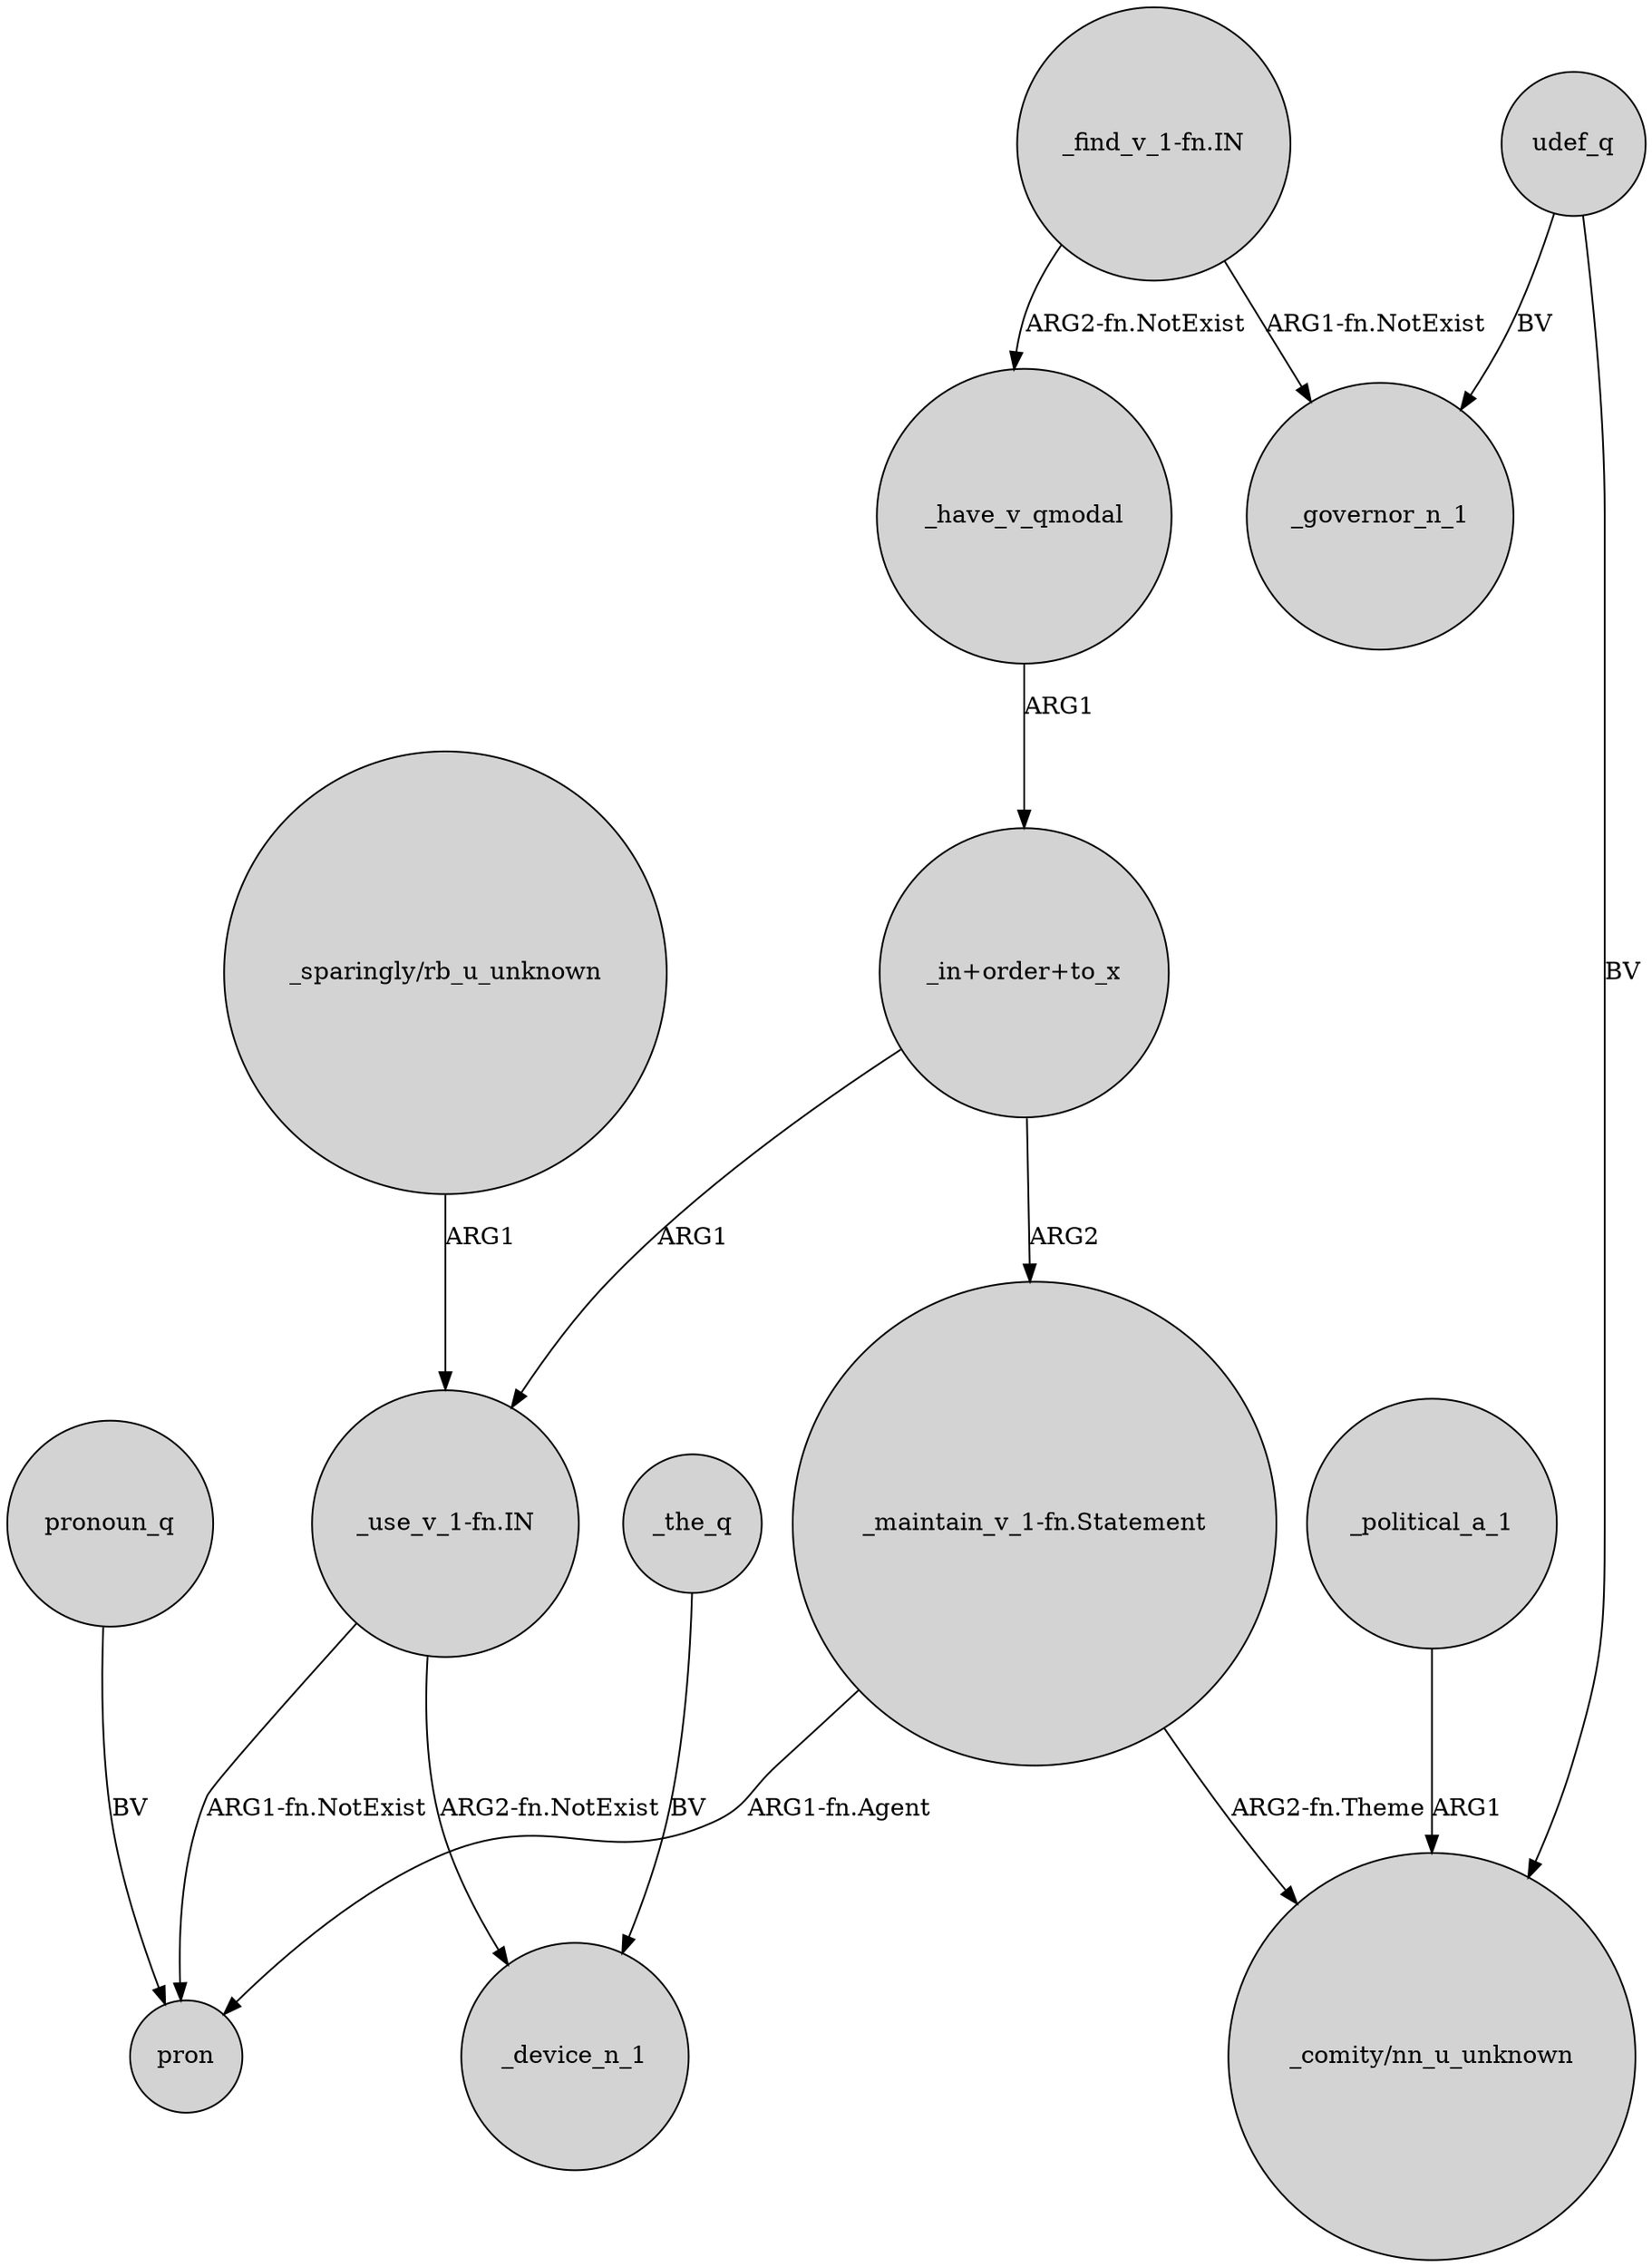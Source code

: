 digraph {
	node [shape=circle style=filled]
	"_sparingly/rb_u_unknown" -> "_use_v_1-fn.IN" [label=ARG1]
	"_use_v_1-fn.IN" -> pron [label="ARG1-fn.NotExist"]
	"_find_v_1-fn.IN" -> _have_v_qmodal [label="ARG2-fn.NotExist"]
	"_find_v_1-fn.IN" -> _governor_n_1 [label="ARG1-fn.NotExist"]
	udef_q -> _governor_n_1 [label=BV]
	"_maintain_v_1-fn.Statement" -> "_comity/nn_u_unknown" [label="ARG2-fn.Theme"]
	udef_q -> "_comity/nn_u_unknown" [label=BV]
	"_maintain_v_1-fn.Statement" -> pron [label="ARG1-fn.Agent"]
	_the_q -> _device_n_1 [label=BV]
	"_use_v_1-fn.IN" -> _device_n_1 [label="ARG2-fn.NotExist"]
	_political_a_1 -> "_comity/nn_u_unknown" [label=ARG1]
	_have_v_qmodal -> "_in+order+to_x" [label=ARG1]
	"_in+order+to_x" -> "_use_v_1-fn.IN" [label=ARG1]
	"_in+order+to_x" -> "_maintain_v_1-fn.Statement" [label=ARG2]
	pronoun_q -> pron [label=BV]
}
